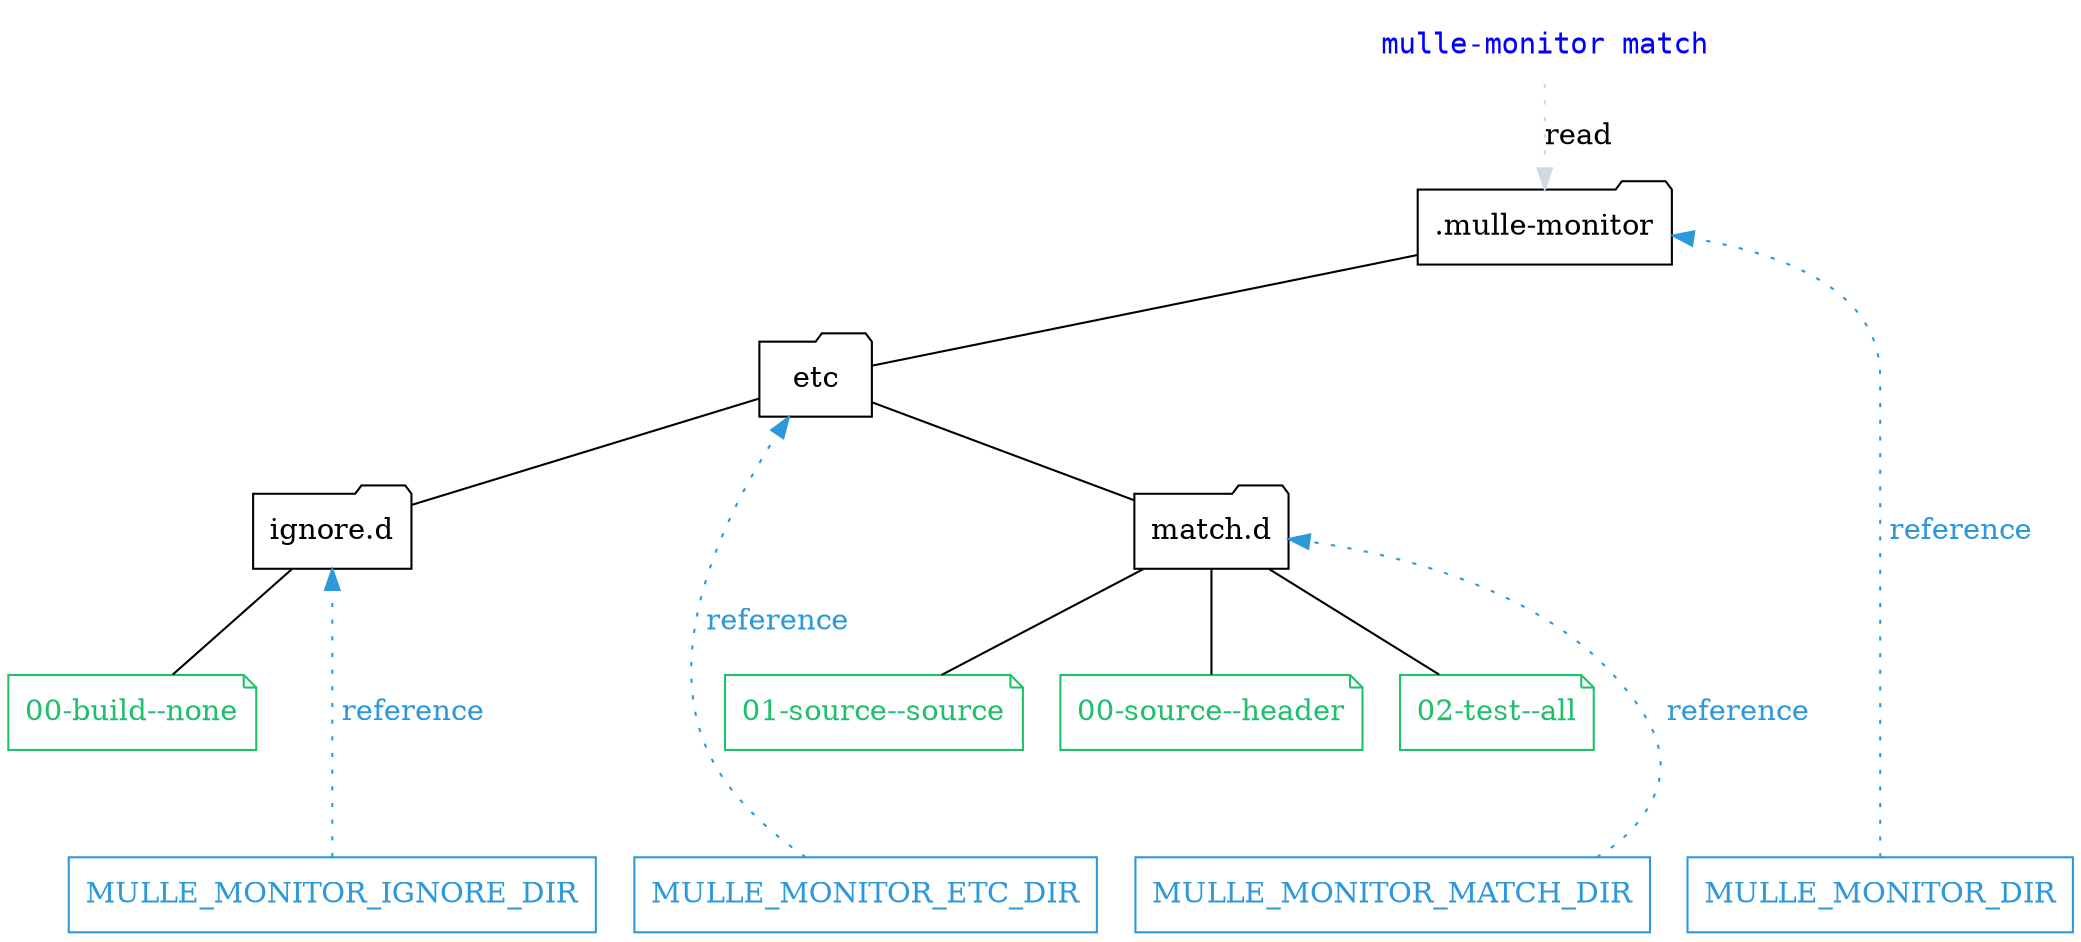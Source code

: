 digraph G {
    graph [rankdir = TD];

    "mulle-monitor match" [ shape="none", fontcolor="blue", fontname="monospace"]

    node[ shape=folder ];

    { rank = "same"; "mulle-monitor match" };
    { rank = "same"; ".mulle-monitor"  };


    edge[ arrowhead="none" ];

    "match.d"         [ shape="folder", label="match.d" ]

    node[shape=note, color="#20bf6b", fontcolor="#20bf6b"];

    { rank = "same"; "match.d", "ignore2" };

    { rank = "same"; "s_source", "s_header", "s_test", "s_build"  };

    "s_header"        [ label="00-source--header"]
    "s_source"        [ label="01-source--source"]
    "s_test"          [ label="02-test--all"]
    "s_build"         [ label="00-build--none"]

    node[shape=folder, color="black", fontcolor="black"];

    ".mulle-monitor"     -> "etc"
    "etc"                -> "match.d"

    "match.d"            -> "s_header"
    "match.d"            -> "s_source"
    "match.d"            -> "s_test"

    "etc"                -> "ignore2"

    node[ shape=note, color="#d1d8e0", fontcolor="#d1d8e0"];
    edge[ arrowhead="none", color="#d1d8e0" ];
    "ignore2"         [ shape="folder", label="ignore.d", color="black", fontcolor="black" ]

    "s_header"        [ label="00-source--header"]
    "s_source"        [ label="01-source--source"]
    "s_test"          [ label="02-test--all"]

    { rank = "same"; "s_source", "s_header", "s_test" };

    "ignore2"  -> "s_build" [ color="black" ]

    edge[ arrowhead="", style="dotted" ];

    "mulle-monitor match" -> ".mulle-monitor"  [ label="read" ]

    node[ shape=record, color="#2d98da", fontcolor="#2d98da"];
    edge[ arrowhead="", color="#2d98da", fontcolor="#2d98da", style="dotted", label=" reference" ];

    { rank = "same"; "MULLE_MONITOR_ETC_DIR", "MULLE_MONITOR_MATCH_DIR", "MULLE_MONITOR_DIR", "MULLE_MONITOR_IGNORE_DIR" };

    "s_source" -> "MULLE_MONITOR_DIR"        [ style="invis" ]
    "s_source" -> "MULLE_MONITOR_ETC_DIR"    [ style="invis" ]
    "s_source" -> "MULLE_MONITOR_MATCH_DIR"  [ style="invis" ]


    "MULLE_MONITOR_MATCH_DIR"  -> "match.d"
    "MULLE_MONITOR_DIR"        -> ".mulle-monitor"
    "MULLE_MONITOR_ETC_DIR"    -> "etc"
    "MULLE_MONITOR_IGNORE_DIR" -> "ignore2"
}
